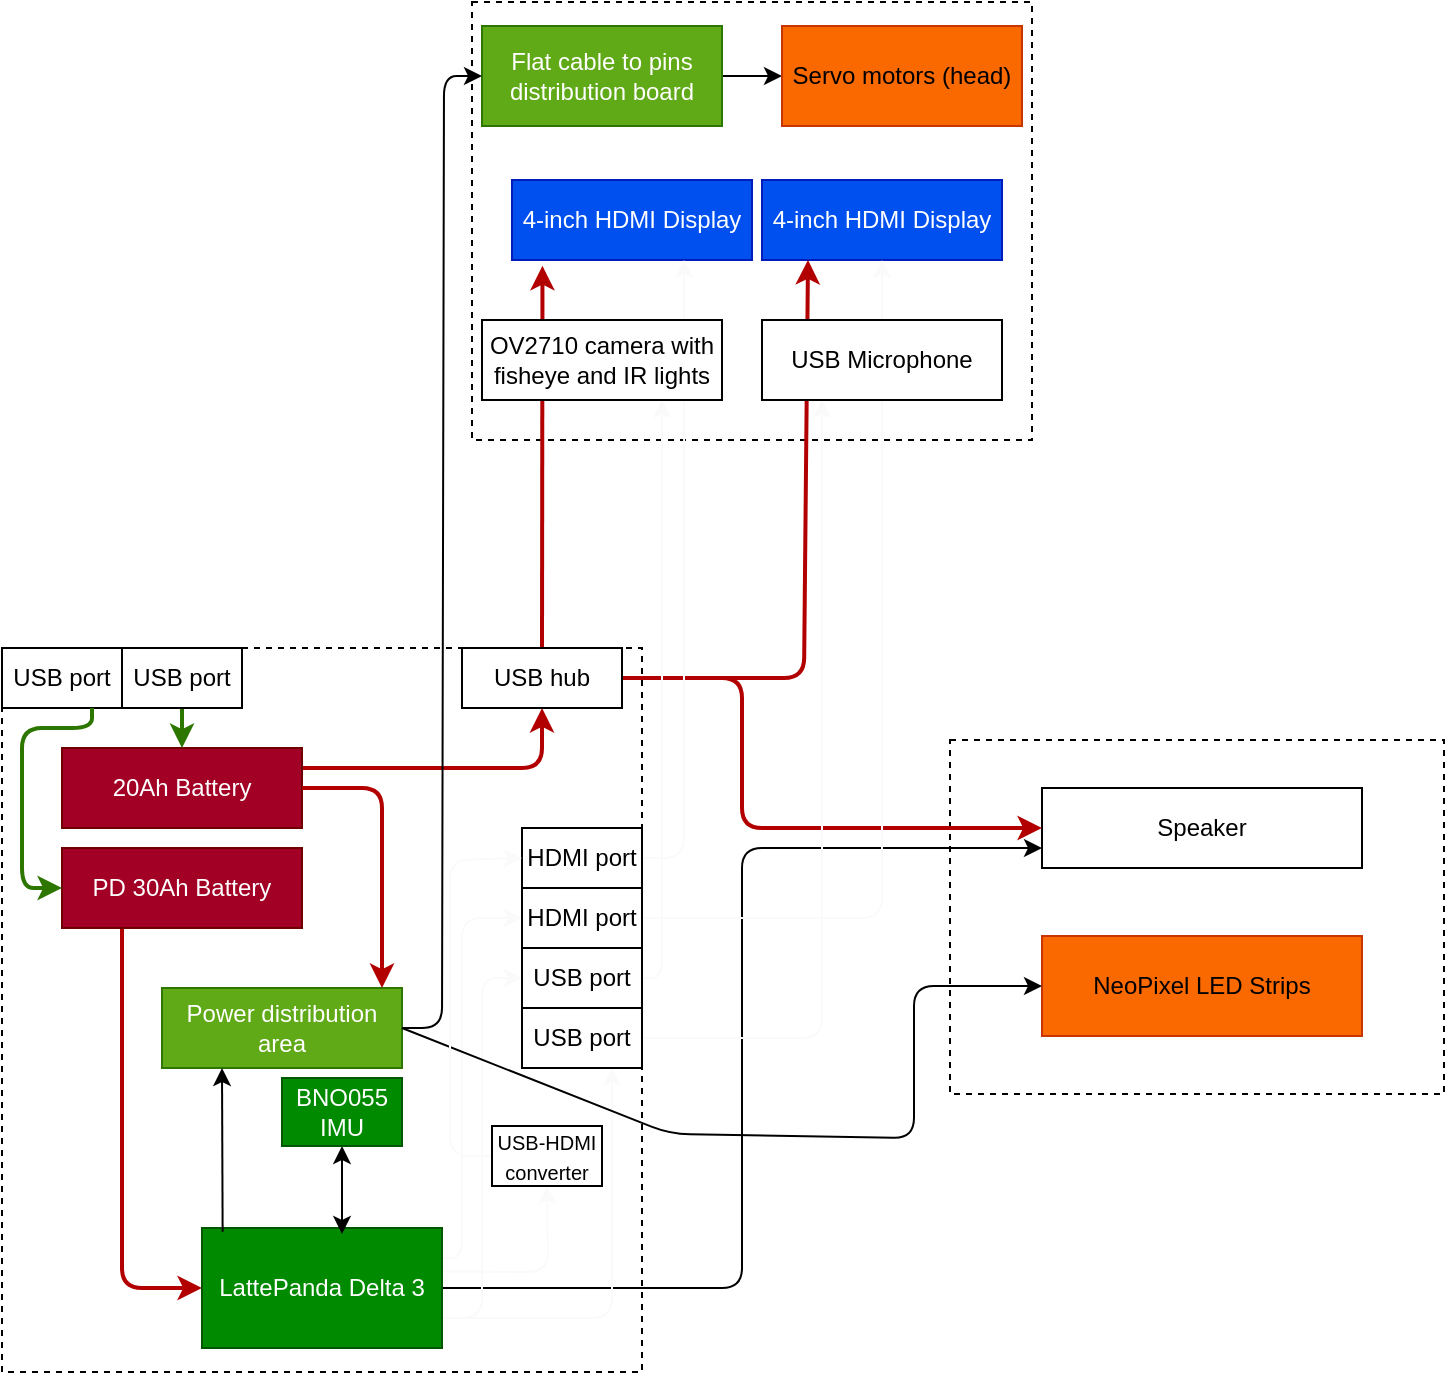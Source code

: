 <mxfile>
    <diagram id="Yu2Rz-5dotqBiI_etyf0" name="Page-1">
        <mxGraphModel dx="459" dy="427" grid="0" gridSize="10" guides="1" tooltips="1" connect="1" arrows="1" fold="1" page="1" pageScale="1" pageWidth="850" pageHeight="1100" math="0" shadow="0">
            <root>
                <mxCell id="0"/>
                <mxCell id="1" parent="0"/>
                <mxCell id="2" value="" style="rounded=0;whiteSpace=wrap;html=1;dashed=1;" parent="1" vertex="1">
                    <mxGeometry x="285" y="67" width="280" height="219" as="geometry"/>
                </mxCell>
                <mxCell id="11" style="edgeStyle=none;html=1;exitX=1;exitY=0.5;exitDx=0;exitDy=0;" parent="1" source="4" target="6" edge="1">
                    <mxGeometry relative="1" as="geometry"/>
                </mxCell>
                <mxCell id="4" value="Flat cable to pins distribution board" style="rounded=0;whiteSpace=wrap;html=1;fillColor=#60a917;fontColor=#ffffff;strokeColor=#2D7600;" parent="1" vertex="1">
                    <mxGeometry x="290" y="79" width="120" height="50" as="geometry"/>
                </mxCell>
                <mxCell id="6" value="Servo motors (head)" style="rounded=0;whiteSpace=wrap;html=1;fillColor=#fa6800;fontColor=#000000;strokeColor=#C73500;" parent="1" vertex="1">
                    <mxGeometry x="440" y="79" width="120" height="50" as="geometry"/>
                </mxCell>
                <mxCell id="14" value="4-inch HDMI Display" style="rounded=0;whiteSpace=wrap;html=1;fillColor=#0050ef;fontColor=#ffffff;strokeColor=#001DBC;" parent="1" vertex="1">
                    <mxGeometry x="430" y="156" width="120" height="40" as="geometry"/>
                </mxCell>
                <mxCell id="15" value="" style="rounded=0;whiteSpace=wrap;html=1;dashed=1;" parent="1" vertex="1">
                    <mxGeometry x="50" y="390" width="320" height="362" as="geometry"/>
                </mxCell>
                <mxCell id="16" value="" style="rounded=0;whiteSpace=wrap;html=1;dashed=1;" parent="1" vertex="1">
                    <mxGeometry x="524" y="436" width="247" height="177" as="geometry"/>
                </mxCell>
                <mxCell id="31" style="edgeStyle=none;html=1;exitX=0.25;exitY=1;exitDx=0;exitDy=0;entryX=0;entryY=0.5;entryDx=0;entryDy=0;startArrow=none;fillColor=#e51400;strokeColor=#B20000;strokeWidth=2;" parent="1" source="17" target="19" edge="1">
                    <mxGeometry relative="1" as="geometry">
                        <Array as="points">
                            <mxPoint x="110" y="710"/>
                        </Array>
                        <mxPoint x="110" y="645" as="sourcePoint"/>
                    </mxGeometry>
                </mxCell>
                <mxCell id="17" value="PD 30Ah Battery" style="rounded=0;whiteSpace=wrap;html=1;fillColor=#a20025;fontColor=#ffffff;strokeColor=#6F0000;" parent="1" vertex="1">
                    <mxGeometry x="80" y="490" width="120" height="40" as="geometry"/>
                </mxCell>
                <mxCell id="109" style="edgeStyle=none;html=1;exitX=1;exitY=0.25;exitDx=0;exitDy=0;entryX=0.5;entryY=1;entryDx=0;entryDy=0;strokeColor=#B20000;strokeWidth=2;startArrow=none;startFill=0;fillColor=#e51400;" parent="1" source="18" target="108" edge="1">
                    <mxGeometry relative="1" as="geometry">
                        <Array as="points">
                            <mxPoint x="320" y="450"/>
                        </Array>
                    </mxGeometry>
                </mxCell>
                <mxCell id="18" value="20Ah Battery" style="rounded=0;whiteSpace=wrap;html=1;fillColor=#a20025;fontColor=#ffffff;strokeColor=#6F0000;" parent="1" vertex="1">
                    <mxGeometry x="80" y="440" width="120" height="40" as="geometry"/>
                </mxCell>
                <mxCell id="25" style="edgeStyle=none;html=1;exitX=1;exitY=0.5;exitDx=0;exitDy=0;entryX=0;entryY=0.75;entryDx=0;entryDy=0;" parent="1" source="19" target="22" edge="1">
                    <mxGeometry relative="1" as="geometry">
                        <mxPoint x="430.0" y="490" as="targetPoint"/>
                        <Array as="points">
                            <mxPoint x="420" y="710"/>
                            <mxPoint x="420" y="490"/>
                        </Array>
                    </mxGeometry>
                </mxCell>
                <mxCell id="131" style="edgeStyle=none;html=1;exitX=1;exitY=0.25;exitDx=0;exitDy=0;entryX=0;entryY=0.5;entryDx=0;entryDy=0;strokeColor=#FAFAFA;strokeWidth=1;startArrow=none;startFill=0;" parent="1" source="19" target="114" edge="1">
                    <mxGeometry relative="1" as="geometry">
                        <Array as="points">
                            <mxPoint x="280" y="695"/>
                            <mxPoint x="280" y="525"/>
                        </Array>
                    </mxGeometry>
                </mxCell>
                <mxCell id="133" style="edgeStyle=none;html=1;exitX=1;exitY=0.362;exitDx=0;exitDy=0;entryX=0.5;entryY=1;entryDx=0;entryDy=0;strokeColor=#FAFAFA;strokeWidth=1;fontSize=8;startArrow=none;startFill=0;exitPerimeter=0;" parent="1" source="19" target="132" edge="1">
                    <mxGeometry relative="1" as="geometry">
                        <Array as="points">
                            <mxPoint x="323" y="702"/>
                        </Array>
                    </mxGeometry>
                </mxCell>
                <mxCell id="136" style="edgeStyle=none;html=1;exitX=1;exitY=0.75;exitDx=0;exitDy=0;entryX=0;entryY=0.5;entryDx=0;entryDy=0;strokeColor=#FAFAFA;strokeWidth=1;fontSize=8;startArrow=none;startFill=0;" parent="1" source="19" target="118" edge="1">
                    <mxGeometry relative="1" as="geometry">
                        <Array as="points">
                            <mxPoint x="290" y="725"/>
                            <mxPoint x="290" y="555"/>
                        </Array>
                    </mxGeometry>
                </mxCell>
                <mxCell id="138" style="edgeStyle=none;html=1;exitX=1;exitY=0.75;exitDx=0;exitDy=0;entryX=0.75;entryY=1;entryDx=0;entryDy=0;strokeColor=#FAFAFA;strokeWidth=1;fontSize=8;startArrow=none;startFill=0;" parent="1" source="19" target="119" edge="1">
                    <mxGeometry relative="1" as="geometry">
                        <Array as="points">
                            <mxPoint x="355" y="725"/>
                        </Array>
                    </mxGeometry>
                </mxCell>
                <mxCell id="19" value="LattePanda Delta 3" style="rounded=0;whiteSpace=wrap;html=1;fillColor=#008a00;fontColor=#ffffff;strokeColor=#005700;" parent="1" vertex="1">
                    <mxGeometry x="150" y="680" width="120" height="60" as="geometry"/>
                </mxCell>
                <mxCell id="22" value="&lt;font style=&quot;&quot;&gt;Speaker&lt;/font&gt;" style="rounded=0;whiteSpace=wrap;html=1;" parent="1" vertex="1">
                    <mxGeometry x="570" y="460" width="160" height="40" as="geometry"/>
                </mxCell>
                <mxCell id="47" style="edgeStyle=none;html=1;exitX=1;exitY=0.5;exitDx=0;exitDy=0;entryX=0;entryY=0.5;entryDx=0;entryDy=0;" parent="1" source="26" target="4" edge="1">
                    <mxGeometry relative="1" as="geometry">
                        <Array as="points">
                            <mxPoint x="270" y="580"/>
                            <mxPoint x="271" y="104"/>
                        </Array>
                        <mxPoint x="280" y="140" as="targetPoint"/>
                    </mxGeometry>
                </mxCell>
                <mxCell id="26" value="Power distribution area" style="rounded=0;whiteSpace=wrap;html=1;fillColor=#60a917;fontColor=#ffffff;strokeColor=#2D7600;" parent="1" vertex="1">
                    <mxGeometry x="130" y="560" width="120" height="40" as="geometry"/>
                </mxCell>
                <mxCell id="13" value="4-inch HDMI Display" style="rounded=0;whiteSpace=wrap;html=1;fillColor=#0050ef;fontColor=#ffffff;strokeColor=#001DBC;" parent="1" vertex="1">
                    <mxGeometry x="305" y="156" width="120" height="40" as="geometry"/>
                </mxCell>
                <mxCell id="56" style="edgeStyle=none;html=1;exitX=1;exitY=0.5;exitDx=0;exitDy=0;fillColor=#e51400;strokeColor=#B20000;strokeWidth=2;" parent="1" source="18" edge="1">
                    <mxGeometry relative="1" as="geometry">
                        <mxPoint x="240" y="560" as="targetPoint"/>
                        <mxPoint x="240.22" y="510.69" as="sourcePoint"/>
                        <Array as="points">
                            <mxPoint x="240" y="460"/>
                        </Array>
                    </mxGeometry>
                </mxCell>
                <mxCell id="65" style="edgeStyle=none;html=1;exitX=0.5;exitY=0;exitDx=0;exitDy=0;entryX=0.127;entryY=1.073;entryDx=0;entryDy=0;fillColor=#e51400;strokeColor=#B20000;strokeWidth=2;entryPerimeter=0;" parent="1" source="108" target="13" edge="1">
                    <mxGeometry relative="1" as="geometry">
                        <Array as="points"/>
                    </mxGeometry>
                </mxCell>
                <mxCell id="66" style="edgeStyle=none;html=1;exitX=1;exitY=0.5;exitDx=0;exitDy=0;fillColor=#e51400;strokeColor=#B20000;strokeWidth=2;" parent="1" source="108" edge="1">
                    <mxGeometry relative="1" as="geometry">
                        <Array as="points">
                            <mxPoint x="451" y="405"/>
                        </Array>
                        <mxPoint x="453" y="196" as="targetPoint"/>
                    </mxGeometry>
                </mxCell>
                <mxCell id="67" style="edgeStyle=none;html=1;exitX=1;exitY=0.5;exitDx=0;exitDy=0;entryX=0;entryY=0.5;entryDx=0;entryDy=0;fillColor=#e51400;strokeColor=#B20000;strokeWidth=2;" parent="1" source="108" target="22" edge="1">
                    <mxGeometry relative="1" as="geometry">
                        <Array as="points">
                            <mxPoint x="420" y="405"/>
                            <mxPoint x="420" y="480"/>
                        </Array>
                    </mxGeometry>
                </mxCell>
                <mxCell id="73" value="NeoPixel LED Strips" style="rounded=0;whiteSpace=wrap;html=1;fillColor=#fa6800;fontColor=#000000;strokeColor=#C73500;" parent="1" vertex="1">
                    <mxGeometry x="570" y="534" width="160" height="50" as="geometry"/>
                </mxCell>
                <mxCell id="74" style="edgeStyle=none;html=1;exitX=1;exitY=0.5;exitDx=0;exitDy=0;entryX=0;entryY=0.5;entryDx=0;entryDy=0;" parent="1" source="26" target="73" edge="1">
                    <mxGeometry relative="1" as="geometry">
                        <mxPoint x="580" y="500" as="targetPoint"/>
                        <Array as="points">
                            <mxPoint x="384" y="633"/>
                            <mxPoint x="506" y="635"/>
                            <mxPoint x="506" y="559"/>
                        </Array>
                        <mxPoint x="280" y="690" as="sourcePoint"/>
                    </mxGeometry>
                </mxCell>
                <mxCell id="79" style="edgeStyle=none;html=1;exitX=0.5;exitY=1;exitDx=0;exitDy=0;startArrow=classic;startFill=1;" parent="1" source="76" edge="1">
                    <mxGeometry relative="1" as="geometry">
                        <mxPoint x="240" y="670" as="sourcePoint"/>
                        <mxPoint x="220" y="683" as="targetPoint"/>
                    </mxGeometry>
                </mxCell>
                <mxCell id="76" value="BNO055 IMU" style="rounded=0;whiteSpace=wrap;html=1;fillColor=#008a00;fontColor=#ffffff;strokeColor=#005700;" parent="1" vertex="1">
                    <mxGeometry x="190" y="605" width="60" height="34" as="geometry"/>
                </mxCell>
                <mxCell id="78" style="edgeStyle=none;html=1;exitX=0.086;exitY=0.031;exitDx=0;exitDy=0;entryX=0.25;entryY=1;entryDx=0;entryDy=0;exitPerimeter=0;" parent="1" source="19" target="26" edge="1">
                    <mxGeometry relative="1" as="geometry"/>
                </mxCell>
                <mxCell id="98" value="USB port" style="rounded=0;whiteSpace=wrap;html=1;" parent="1" vertex="1">
                    <mxGeometry x="50" y="390" width="60" height="30" as="geometry"/>
                </mxCell>
                <mxCell id="105" style="edgeStyle=none;html=1;exitX=0.75;exitY=1;exitDx=0;exitDy=0;entryX=0;entryY=0.5;entryDx=0;entryDy=0;strokeColor=#2D7600;strokeWidth=2;startArrow=none;startFill=0;fillColor=#60a917;" parent="1" source="98" target="17" edge="1">
                    <mxGeometry relative="1" as="geometry">
                        <Array as="points">
                            <mxPoint x="95" y="430"/>
                            <mxPoint x="60" y="430"/>
                            <mxPoint x="60" y="510"/>
                        </Array>
                    </mxGeometry>
                </mxCell>
                <mxCell id="107" style="edgeStyle=none;html=1;exitX=0.5;exitY=1;exitDx=0;exitDy=0;entryX=0.5;entryY=0;entryDx=0;entryDy=0;strokeColor=#2D7600;strokeWidth=2;startArrow=none;startFill=0;fillColor=#60a917;" parent="1" source="99" target="18" edge="1">
                    <mxGeometry relative="1" as="geometry"/>
                </mxCell>
                <mxCell id="99" value="USB port" style="rounded=0;whiteSpace=wrap;html=1;" parent="1" vertex="1">
                    <mxGeometry x="110" y="390" width="60" height="30" as="geometry"/>
                </mxCell>
                <mxCell id="108" value="USB hub" style="rounded=0;whiteSpace=wrap;html=1;" parent="1" vertex="1">
                    <mxGeometry x="280" y="390" width="80" height="30" as="geometry"/>
                </mxCell>
                <mxCell id="120" style="edgeStyle=none;html=1;exitX=1;exitY=0.5;exitDx=0;exitDy=0;entryX=0.717;entryY=1;entryDx=0;entryDy=0;strokeColor=#FAFAFA;strokeWidth=1;startArrow=none;startFill=0;entryPerimeter=0;" parent="1" source="112" target="13" edge="1">
                    <mxGeometry relative="1" as="geometry">
                        <Array as="points">
                            <mxPoint x="391" y="495"/>
                        </Array>
                    </mxGeometry>
                </mxCell>
                <mxCell id="112" value="HDMI port" style="rounded=0;whiteSpace=wrap;html=1;" parent="1" vertex="1">
                    <mxGeometry x="310" y="480" width="60" height="30" as="geometry"/>
                </mxCell>
                <mxCell id="121" style="edgeStyle=none;html=1;exitX=1;exitY=0.5;exitDx=0;exitDy=0;entryX=0.5;entryY=1;entryDx=0;entryDy=0;strokeColor=#FAFAFA;strokeWidth=1;startArrow=none;startFill=0;" parent="1" source="114" target="14" edge="1">
                    <mxGeometry relative="1" as="geometry">
                        <Array as="points">
                            <mxPoint x="490" y="525"/>
                        </Array>
                    </mxGeometry>
                </mxCell>
                <mxCell id="114" value="HDMI port" style="rounded=0;whiteSpace=wrap;html=1;" parent="1" vertex="1">
                    <mxGeometry x="310" y="510" width="60" height="30" as="geometry"/>
                </mxCell>
                <mxCell id="139" style="edgeStyle=none;html=1;exitX=1;exitY=0.5;exitDx=0;exitDy=0;entryX=0.75;entryY=1;entryDx=0;entryDy=0;strokeColor=#FAFAFA;strokeWidth=1;fontSize=8;startArrow=none;startFill=0;" parent="1" source="118" target="8" edge="1">
                    <mxGeometry relative="1" as="geometry">
                        <Array as="points">
                            <mxPoint x="380" y="555"/>
                        </Array>
                    </mxGeometry>
                </mxCell>
                <mxCell id="118" value="USB port" style="rounded=0;whiteSpace=wrap;html=1;" parent="1" vertex="1">
                    <mxGeometry x="310" y="540" width="60" height="30" as="geometry"/>
                </mxCell>
                <mxCell id="141" style="edgeStyle=none;html=1;exitX=1;exitY=0.5;exitDx=0;exitDy=0;entryX=0.25;entryY=1;entryDx=0;entryDy=0;strokeColor=#FAFAFA;strokeWidth=1;fontSize=8;startArrow=none;startFill=0;" parent="1" source="119" target="5" edge="1">
                    <mxGeometry relative="1" as="geometry">
                        <Array as="points">
                            <mxPoint x="460" y="585"/>
                        </Array>
                    </mxGeometry>
                </mxCell>
                <mxCell id="119" value="USB port" style="rounded=0;whiteSpace=wrap;html=1;" parent="1" vertex="1">
                    <mxGeometry x="310" y="570" width="60" height="30" as="geometry"/>
                </mxCell>
                <mxCell id="8" value="OV2710 camera with fisheye and IR lights" style="rounded=0;whiteSpace=wrap;html=1;" parent="1" vertex="1">
                    <mxGeometry x="290" y="226" width="120" height="40" as="geometry"/>
                </mxCell>
                <mxCell id="5" value="USB Microphone" style="rounded=0;whiteSpace=wrap;html=1;" parent="1" vertex="1">
                    <mxGeometry x="430" y="226" width="120" height="40" as="geometry"/>
                </mxCell>
                <mxCell id="134" style="edgeStyle=none;html=1;exitX=0;exitY=0.5;exitDx=0;exitDy=0;entryX=0;entryY=0.5;entryDx=0;entryDy=0;strokeColor=#FAFAFA;strokeWidth=1;fontSize=8;startArrow=none;startFill=0;" parent="1" source="132" target="112" edge="1">
                    <mxGeometry relative="1" as="geometry">
                        <Array as="points">
                            <mxPoint x="274" y="644"/>
                            <mxPoint x="274" y="496"/>
                        </Array>
                    </mxGeometry>
                </mxCell>
                <mxCell id="132" value="&lt;font style=&quot;font-size: 10px;&quot;&gt;USB-HDMI converter&lt;/font&gt;" style="rounded=0;whiteSpace=wrap;html=1;" parent="1" vertex="1">
                    <mxGeometry x="295" y="629" width="55" height="30" as="geometry"/>
                </mxCell>
            </root>
        </mxGraphModel>
    </diagram>
</mxfile>